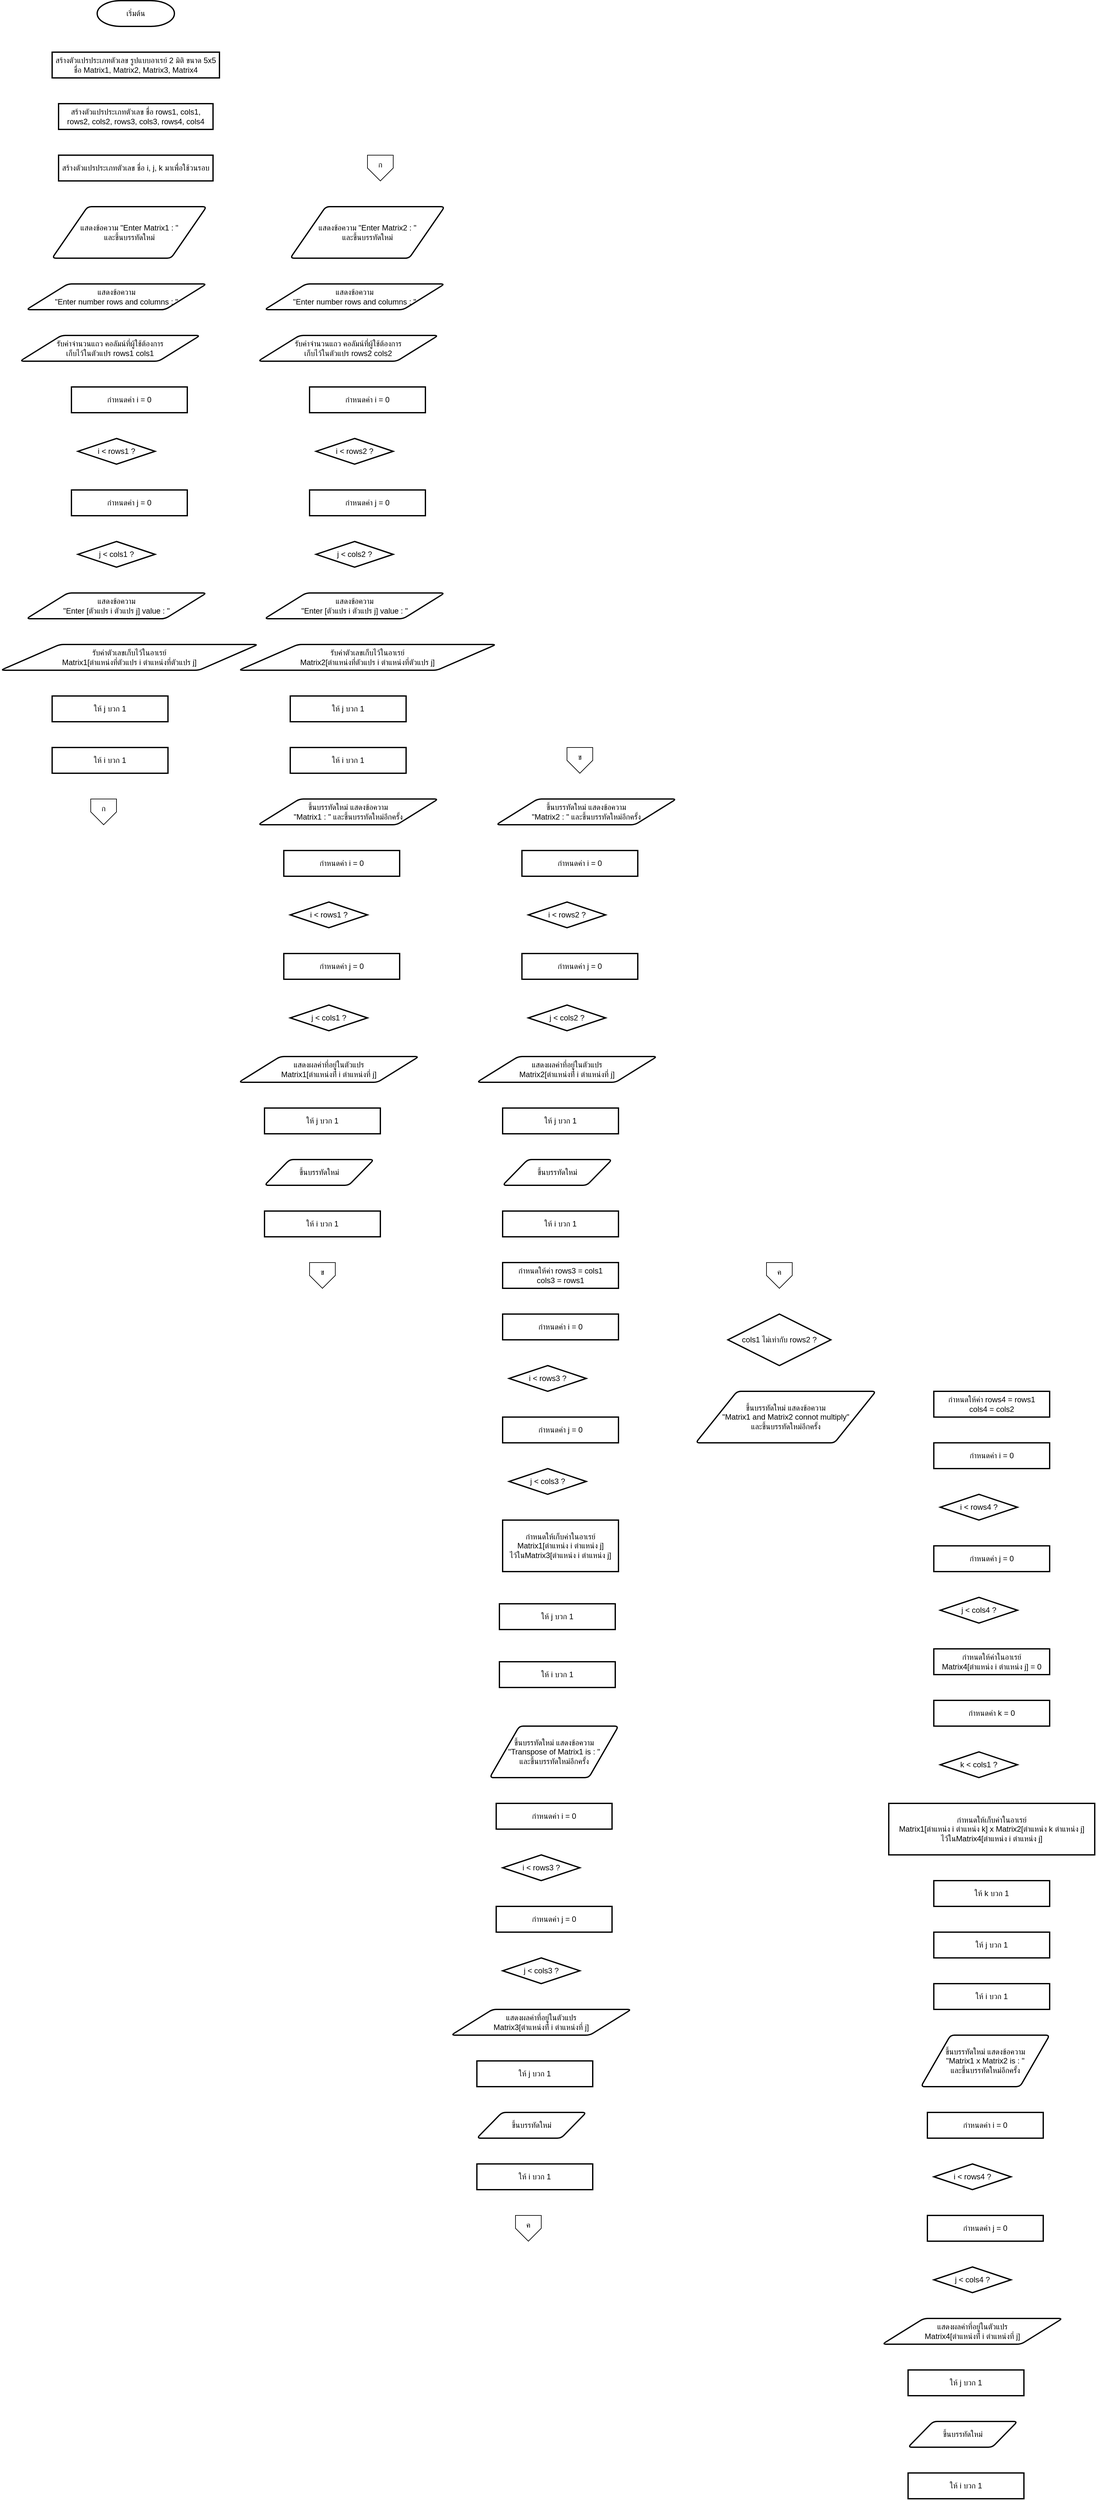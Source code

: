 <mxfile version="25.0.3">
  <diagram name="Page-1" id="VVBMkOrTxgWf7KlMhNJL">
    <mxGraphModel dx="1197" dy="468" grid="1" gridSize="10" guides="1" tooltips="1" connect="1" arrows="1" fold="1" page="1" pageScale="1" pageWidth="850" pageHeight="1100" math="0" shadow="0">
      <root>
        <mxCell id="0" />
        <mxCell id="1" parent="0" />
        <mxCell id="CFk_xsP78PV8OFuylaRM-1" value="เริ่มต้น" style="strokeWidth=2;html=1;shape=mxgraph.flowchart.terminator;whiteSpace=wrap;" vertex="1" parent="1">
          <mxGeometry x="190" y="40" width="120" height="40" as="geometry" />
        </mxCell>
        <mxCell id="CFk_xsP78PV8OFuylaRM-2" value="สร้างตัวแปรประเภทตัวเลข รูปแบบอาเรย์ 2 มิติ ขนาด 5x5 ชื่อ Matrix1, Matrix2, Matrix3, Matrix4" style="rounded=1;whiteSpace=wrap;html=1;absoluteArcSize=1;arcSize=0;strokeWidth=2;" vertex="1" parent="1">
          <mxGeometry x="120" y="120" width="260" height="40" as="geometry" />
        </mxCell>
        <mxCell id="CFk_xsP78PV8OFuylaRM-3" value="สร้างตัวแปรประเภทตัวเลข ชื่อ rows1, cols1, rows2, cols2, rows3, cols3, rows4, cols4" style="rounded=1;whiteSpace=wrap;html=1;absoluteArcSize=1;arcSize=0;strokeWidth=2;" vertex="1" parent="1">
          <mxGeometry x="130" y="200" width="240" height="40" as="geometry" />
        </mxCell>
        <mxCell id="CFk_xsP78PV8OFuylaRM-4" value="สร้างตัวแปรประเภทตัวเลข ชื่อ i, j, k มาเพื่อใช้วนรอบ" style="rounded=1;whiteSpace=wrap;html=1;absoluteArcSize=1;arcSize=0;strokeWidth=2;" vertex="1" parent="1">
          <mxGeometry x="130" y="280" width="240" height="40" as="geometry" />
        </mxCell>
        <mxCell id="CFk_xsP78PV8OFuylaRM-5" value="แสดงข้อความ &quot;Enter Matrix1 :&amp;nbsp;&quot;&lt;div&gt;และขึ้นบรรทัดใหม่&lt;/div&gt;" style="shape=parallelogram;html=1;strokeWidth=2;perimeter=parallelogramPerimeter;whiteSpace=wrap;rounded=1;arcSize=12;size=0.23;" vertex="1" parent="1">
          <mxGeometry x="120" y="360" width="240" height="80" as="geometry" />
        </mxCell>
        <mxCell id="CFk_xsP78PV8OFuylaRM-6" value="แสดงข้อความ&lt;div&gt;&quot;Enter number rows and columns :&amp;nbsp;&quot;&lt;br&gt;&lt;/div&gt;" style="shape=parallelogram;html=1;strokeWidth=2;perimeter=parallelogramPerimeter;whiteSpace=wrap;rounded=1;arcSize=12;size=0.23;" vertex="1" parent="1">
          <mxGeometry x="80" y="480" width="280" height="40" as="geometry" />
        </mxCell>
        <mxCell id="CFk_xsP78PV8OFuylaRM-7" value="&lt;div&gt;รับค่าจำนวนแถว คอลัมน์ที่ผู้ใช้ต้องการ&lt;/div&gt;&lt;div&gt;เก็บไว้ในตัวแปร rows1 cols1&lt;/div&gt;" style="shape=parallelogram;html=1;strokeWidth=2;perimeter=parallelogramPerimeter;whiteSpace=wrap;rounded=1;arcSize=12;size=0.23;" vertex="1" parent="1">
          <mxGeometry x="70" y="560" width="280" height="40" as="geometry" />
        </mxCell>
        <mxCell id="CFk_xsP78PV8OFuylaRM-8" value="i &amp;lt; rows1 ?" style="strokeWidth=2;html=1;shape=mxgraph.flowchart.decision;whiteSpace=wrap;" vertex="1" parent="1">
          <mxGeometry x="160" y="720" width="120" height="40" as="geometry" />
        </mxCell>
        <mxCell id="CFk_xsP78PV8OFuylaRM-9" value="กำหนดค่า i = 0" style="rounded=1;whiteSpace=wrap;html=1;absoluteArcSize=1;arcSize=0;strokeWidth=2;" vertex="1" parent="1">
          <mxGeometry x="150" y="640" width="180" height="40" as="geometry" />
        </mxCell>
        <mxCell id="CFk_xsP78PV8OFuylaRM-10" value="j &amp;lt; cols1 ?" style="strokeWidth=2;html=1;shape=mxgraph.flowchart.decision;whiteSpace=wrap;" vertex="1" parent="1">
          <mxGeometry x="160" y="880" width="120" height="40" as="geometry" />
        </mxCell>
        <mxCell id="CFk_xsP78PV8OFuylaRM-11" value="กำหนดค่า j = 0" style="rounded=1;whiteSpace=wrap;html=1;absoluteArcSize=1;arcSize=0;strokeWidth=2;" vertex="1" parent="1">
          <mxGeometry x="150" y="800" width="180" height="40" as="geometry" />
        </mxCell>
        <mxCell id="CFk_xsP78PV8OFuylaRM-12" value="&lt;div&gt;แสดงข้อความ&lt;/div&gt;&lt;div&gt;&quot;Enter [ตัวแปร i ตัวแปร j] value : &quot;&lt;/div&gt;" style="shape=parallelogram;html=1;strokeWidth=2;perimeter=parallelogramPerimeter;whiteSpace=wrap;rounded=1;arcSize=12;size=0.23;" vertex="1" parent="1">
          <mxGeometry x="80" y="960" width="280" height="40" as="geometry" />
        </mxCell>
        <mxCell id="CFk_xsP78PV8OFuylaRM-13" value="&lt;div&gt;รับค่าตัวเลขเก็บไว้ในอาเรย์&lt;/div&gt;&lt;div&gt;Matrix1[ตำแหน่งที่ตัวแปร i ตำแหน่งที่ตัวแปร j]&lt;/div&gt;" style="shape=parallelogram;html=1;strokeWidth=2;perimeter=parallelogramPerimeter;whiteSpace=wrap;rounded=1;arcSize=12;size=0.23;" vertex="1" parent="1">
          <mxGeometry x="40" y="1040" width="400" height="40" as="geometry" />
        </mxCell>
        <mxCell id="CFk_xsP78PV8OFuylaRM-14" value="ให้ j บวก 1" style="rounded=1;whiteSpace=wrap;html=1;absoluteArcSize=1;arcSize=0;strokeWidth=2;" vertex="1" parent="1">
          <mxGeometry x="120" y="1120" width="180" height="40" as="geometry" />
        </mxCell>
        <mxCell id="CFk_xsP78PV8OFuylaRM-15" value="ให้ i บวก 1" style="rounded=1;whiteSpace=wrap;html=1;absoluteArcSize=1;arcSize=0;strokeWidth=2;" vertex="1" parent="1">
          <mxGeometry x="120" y="1200" width="180" height="40" as="geometry" />
        </mxCell>
        <mxCell id="CFk_xsP78PV8OFuylaRM-22" value="แสดงข้อความ &quot;Enter Matrix2 :&amp;nbsp;&quot;&lt;div&gt;และขึ้นบรรทัดใหม่&lt;/div&gt;" style="shape=parallelogram;html=1;strokeWidth=2;perimeter=parallelogramPerimeter;whiteSpace=wrap;rounded=1;arcSize=12;size=0.23;" vertex="1" parent="1">
          <mxGeometry x="490" y="360" width="240" height="80" as="geometry" />
        </mxCell>
        <mxCell id="CFk_xsP78PV8OFuylaRM-23" value="แสดงข้อความ&lt;div&gt;&quot;Enter number rows and columns :&amp;nbsp;&quot;&lt;br&gt;&lt;/div&gt;" style="shape=parallelogram;html=1;strokeWidth=2;perimeter=parallelogramPerimeter;whiteSpace=wrap;rounded=1;arcSize=12;size=0.23;" vertex="1" parent="1">
          <mxGeometry x="450" y="480" width="280" height="40" as="geometry" />
        </mxCell>
        <mxCell id="CFk_xsP78PV8OFuylaRM-24" value="&lt;div&gt;รับค่าจำนวนแถว คอลัมน์ที่ผู้ใช้ต้องการ&lt;/div&gt;&lt;div&gt;เก็บไว้ในตัวแปร rows2 cols2&lt;/div&gt;" style="shape=parallelogram;html=1;strokeWidth=2;perimeter=parallelogramPerimeter;whiteSpace=wrap;rounded=1;arcSize=12;size=0.23;" vertex="1" parent="1">
          <mxGeometry x="440" y="560" width="280" height="40" as="geometry" />
        </mxCell>
        <mxCell id="CFk_xsP78PV8OFuylaRM-25" value="i &amp;lt; rows2 ?" style="strokeWidth=2;html=1;shape=mxgraph.flowchart.decision;whiteSpace=wrap;" vertex="1" parent="1">
          <mxGeometry x="530" y="720" width="120" height="40" as="geometry" />
        </mxCell>
        <mxCell id="CFk_xsP78PV8OFuylaRM-26" value="กำหนดค่า i = 0" style="rounded=1;whiteSpace=wrap;html=1;absoluteArcSize=1;arcSize=0;strokeWidth=2;" vertex="1" parent="1">
          <mxGeometry x="520" y="640" width="180" height="40" as="geometry" />
        </mxCell>
        <mxCell id="CFk_xsP78PV8OFuylaRM-27" value="j &amp;lt; cols2 ?" style="strokeWidth=2;html=1;shape=mxgraph.flowchart.decision;whiteSpace=wrap;" vertex="1" parent="1">
          <mxGeometry x="530" y="880" width="120" height="40" as="geometry" />
        </mxCell>
        <mxCell id="CFk_xsP78PV8OFuylaRM-28" value="กำหนดค่า j = 0" style="rounded=1;whiteSpace=wrap;html=1;absoluteArcSize=1;arcSize=0;strokeWidth=2;" vertex="1" parent="1">
          <mxGeometry x="520" y="800" width="180" height="40" as="geometry" />
        </mxCell>
        <mxCell id="CFk_xsP78PV8OFuylaRM-29" value="&lt;div&gt;แสดงข้อความ&lt;/div&gt;&lt;div&gt;&quot;Enter [ตัวแปร i ตัวแปร j] value : &quot;&lt;/div&gt;" style="shape=parallelogram;html=1;strokeWidth=2;perimeter=parallelogramPerimeter;whiteSpace=wrap;rounded=1;arcSize=12;size=0.23;" vertex="1" parent="1">
          <mxGeometry x="450" y="960" width="280" height="40" as="geometry" />
        </mxCell>
        <mxCell id="CFk_xsP78PV8OFuylaRM-30" value="&lt;div&gt;รับค่าตัวเลขเก็บไว้ในอาเรย์&lt;/div&gt;&lt;div&gt;Matrix2[ตำแหน่งที่ตัวแปร i ตำแหน่งที่ตัวแปร j]&lt;/div&gt;" style="shape=parallelogram;html=1;strokeWidth=2;perimeter=parallelogramPerimeter;whiteSpace=wrap;rounded=1;arcSize=12;size=0.23;" vertex="1" parent="1">
          <mxGeometry x="410" y="1040" width="400" height="40" as="geometry" />
        </mxCell>
        <mxCell id="CFk_xsP78PV8OFuylaRM-31" value="ให้ j บวก 1" style="rounded=1;whiteSpace=wrap;html=1;absoluteArcSize=1;arcSize=0;strokeWidth=2;" vertex="1" parent="1">
          <mxGeometry x="490" y="1120" width="180" height="40" as="geometry" />
        </mxCell>
        <mxCell id="CFk_xsP78PV8OFuylaRM-32" value="ให้ i บวก 1" style="rounded=1;whiteSpace=wrap;html=1;absoluteArcSize=1;arcSize=0;strokeWidth=2;" vertex="1" parent="1">
          <mxGeometry x="490" y="1200" width="180" height="40" as="geometry" />
        </mxCell>
        <mxCell id="CFk_xsP78PV8OFuylaRM-33" value="" style="group" vertex="1" connectable="0" parent="1">
          <mxGeometry x="600" y="280" width="60" height="40" as="geometry" />
        </mxCell>
        <mxCell id="CFk_xsP78PV8OFuylaRM-20" value="" style="verticalLabelPosition=bottom;verticalAlign=top;html=1;shape=offPageConnector;rounded=0;size=0.5;" vertex="1" parent="CFk_xsP78PV8OFuylaRM-33">
          <mxGeometry x="10" width="40" height="40" as="geometry" />
        </mxCell>
        <mxCell id="CFk_xsP78PV8OFuylaRM-21" value="ก" style="text;strokeColor=none;align=center;fillColor=none;html=1;verticalAlign=middle;whiteSpace=wrap;rounded=0;" vertex="1" parent="CFk_xsP78PV8OFuylaRM-33">
          <mxGeometry width="60" height="30" as="geometry" />
        </mxCell>
        <mxCell id="CFk_xsP78PV8OFuylaRM-34" value="" style="group" vertex="1" connectable="0" parent="1">
          <mxGeometry x="170" y="1280" width="60" height="40" as="geometry" />
        </mxCell>
        <mxCell id="CFk_xsP78PV8OFuylaRM-16" value="" style="verticalLabelPosition=bottom;verticalAlign=top;html=1;shape=offPageConnector;rounded=0;size=0.5;" vertex="1" parent="CFk_xsP78PV8OFuylaRM-34">
          <mxGeometry x="10" width="40" height="40" as="geometry" />
        </mxCell>
        <mxCell id="CFk_xsP78PV8OFuylaRM-19" value="ก" style="text;strokeColor=none;align=center;fillColor=none;html=1;verticalAlign=middle;whiteSpace=wrap;rounded=0;" vertex="1" parent="CFk_xsP78PV8OFuylaRM-34">
          <mxGeometry width="60" height="30" as="geometry" />
        </mxCell>
        <mxCell id="CFk_xsP78PV8OFuylaRM-35" value="&lt;div&gt;ขึ้นบรรทัดใหม่ แสดงข้อความ&lt;/div&gt;&lt;div&gt;&quot;Matrix1 :&amp;nbsp;&quot; และขึ้นบรรทัดใหม่อีกครั้ง&lt;/div&gt;" style="shape=parallelogram;html=1;strokeWidth=2;perimeter=parallelogramPerimeter;whiteSpace=wrap;rounded=1;arcSize=12;size=0.23;" vertex="1" parent="1">
          <mxGeometry x="440" y="1280" width="280" height="40" as="geometry" />
        </mxCell>
        <mxCell id="CFk_xsP78PV8OFuylaRM-36" value="i &amp;lt; rows1 ?" style="strokeWidth=2;html=1;shape=mxgraph.flowchart.decision;whiteSpace=wrap;" vertex="1" parent="1">
          <mxGeometry x="490" y="1440" width="120" height="40" as="geometry" />
        </mxCell>
        <mxCell id="CFk_xsP78PV8OFuylaRM-37" value="กำหนดค่า i = 0" style="rounded=1;whiteSpace=wrap;html=1;absoluteArcSize=1;arcSize=0;strokeWidth=2;" vertex="1" parent="1">
          <mxGeometry x="480" y="1360" width="180" height="40" as="geometry" />
        </mxCell>
        <mxCell id="CFk_xsP78PV8OFuylaRM-38" value="j &amp;lt; cols1 ?" style="strokeWidth=2;html=1;shape=mxgraph.flowchart.decision;whiteSpace=wrap;" vertex="1" parent="1">
          <mxGeometry x="490" y="1600" width="120" height="40" as="geometry" />
        </mxCell>
        <mxCell id="CFk_xsP78PV8OFuylaRM-39" value="กำหนดค่า j = 0" style="rounded=1;whiteSpace=wrap;html=1;absoluteArcSize=1;arcSize=0;strokeWidth=2;" vertex="1" parent="1">
          <mxGeometry x="480" y="1520" width="180" height="40" as="geometry" />
        </mxCell>
        <mxCell id="CFk_xsP78PV8OFuylaRM-40" value="&lt;div&gt;แสดงผลค่าที่อยู่ในตัวแปร&lt;/div&gt;&lt;div&gt;Matrix1[ตำแหน่งที่่ i ตำแหน่งที่ j]&lt;br&gt;&lt;/div&gt;" style="shape=parallelogram;html=1;strokeWidth=2;perimeter=parallelogramPerimeter;whiteSpace=wrap;rounded=1;arcSize=12;size=0.23;" vertex="1" parent="1">
          <mxGeometry x="410" y="1680" width="280" height="40" as="geometry" />
        </mxCell>
        <mxCell id="CFk_xsP78PV8OFuylaRM-42" value="ให้ j บวก 1" style="rounded=1;whiteSpace=wrap;html=1;absoluteArcSize=1;arcSize=0;strokeWidth=2;" vertex="1" parent="1">
          <mxGeometry x="450" y="1760" width="180" height="40" as="geometry" />
        </mxCell>
        <mxCell id="CFk_xsP78PV8OFuylaRM-43" value="ให้ i บวก 1" style="rounded=1;whiteSpace=wrap;html=1;absoluteArcSize=1;arcSize=0;strokeWidth=2;" vertex="1" parent="1">
          <mxGeometry x="450" y="1920" width="180" height="40" as="geometry" />
        </mxCell>
        <mxCell id="CFk_xsP78PV8OFuylaRM-44" value="&lt;div&gt;ขึ้นบรรทัดใหม่&lt;/div&gt;" style="shape=parallelogram;html=1;strokeWidth=2;perimeter=parallelogramPerimeter;whiteSpace=wrap;rounded=1;arcSize=12;size=0.23;" vertex="1" parent="1">
          <mxGeometry x="450" y="1840" width="170" height="40" as="geometry" />
        </mxCell>
        <mxCell id="CFk_xsP78PV8OFuylaRM-45" value="" style="group" vertex="1" connectable="0" parent="1">
          <mxGeometry x="510" y="2000" width="60" height="40" as="geometry" />
        </mxCell>
        <mxCell id="CFk_xsP78PV8OFuylaRM-46" value="" style="verticalLabelPosition=bottom;verticalAlign=top;html=1;shape=offPageConnector;rounded=0;size=0.5;" vertex="1" parent="CFk_xsP78PV8OFuylaRM-45">
          <mxGeometry x="10" width="40" height="40" as="geometry" />
        </mxCell>
        <mxCell id="CFk_xsP78PV8OFuylaRM-47" value="ข" style="text;strokeColor=none;align=center;fillColor=none;html=1;verticalAlign=middle;whiteSpace=wrap;rounded=0;" vertex="1" parent="CFk_xsP78PV8OFuylaRM-45">
          <mxGeometry width="60" height="30" as="geometry" />
        </mxCell>
        <mxCell id="CFk_xsP78PV8OFuylaRM-48" value="" style="group" vertex="1" connectable="0" parent="1">
          <mxGeometry x="910" y="1200" width="60" height="40" as="geometry" />
        </mxCell>
        <mxCell id="CFk_xsP78PV8OFuylaRM-49" value="" style="verticalLabelPosition=bottom;verticalAlign=top;html=1;shape=offPageConnector;rounded=0;size=0.5;" vertex="1" parent="CFk_xsP78PV8OFuylaRM-48">
          <mxGeometry x="10" width="40" height="40" as="geometry" />
        </mxCell>
        <mxCell id="CFk_xsP78PV8OFuylaRM-50" value="ข" style="text;strokeColor=none;align=center;fillColor=none;html=1;verticalAlign=middle;whiteSpace=wrap;rounded=0;" vertex="1" parent="CFk_xsP78PV8OFuylaRM-48">
          <mxGeometry width="60" height="30" as="geometry" />
        </mxCell>
        <mxCell id="CFk_xsP78PV8OFuylaRM-51" value="&lt;div&gt;ขึ้นบรรทัดใหม่ แสดงข้อความ&lt;/div&gt;&lt;div&gt;&quot;Matrix2 :&amp;nbsp;&quot; และขึ้นบรรทัดใหม่อีกครั้ง&lt;/div&gt;" style="shape=parallelogram;html=1;strokeWidth=2;perimeter=parallelogramPerimeter;whiteSpace=wrap;rounded=1;arcSize=12;size=0.23;" vertex="1" parent="1">
          <mxGeometry x="810" y="1280" width="280" height="40" as="geometry" />
        </mxCell>
        <mxCell id="CFk_xsP78PV8OFuylaRM-52" value="i &amp;lt; rows2 ?" style="strokeWidth=2;html=1;shape=mxgraph.flowchart.decision;whiteSpace=wrap;" vertex="1" parent="1">
          <mxGeometry x="860" y="1440" width="120" height="40" as="geometry" />
        </mxCell>
        <mxCell id="CFk_xsP78PV8OFuylaRM-53" value="กำหนดค่า i = 0" style="rounded=1;whiteSpace=wrap;html=1;absoluteArcSize=1;arcSize=0;strokeWidth=2;" vertex="1" parent="1">
          <mxGeometry x="850" y="1360" width="180" height="40" as="geometry" />
        </mxCell>
        <mxCell id="CFk_xsP78PV8OFuylaRM-54" value="j &amp;lt; cols2 ?" style="strokeWidth=2;html=1;shape=mxgraph.flowchart.decision;whiteSpace=wrap;" vertex="1" parent="1">
          <mxGeometry x="860" y="1600" width="120" height="40" as="geometry" />
        </mxCell>
        <mxCell id="CFk_xsP78PV8OFuylaRM-55" value="กำหนดค่า j = 0" style="rounded=1;whiteSpace=wrap;html=1;absoluteArcSize=1;arcSize=0;strokeWidth=2;" vertex="1" parent="1">
          <mxGeometry x="850" y="1520" width="180" height="40" as="geometry" />
        </mxCell>
        <mxCell id="CFk_xsP78PV8OFuylaRM-56" value="&lt;div&gt;แสดงผลค่าที่อยู่ในตัวแปร&lt;/div&gt;&lt;div&gt;Matrix2[ตำแหน่งที่่ i ตำแหน่งที่ j]&lt;br&gt;&lt;/div&gt;" style="shape=parallelogram;html=1;strokeWidth=2;perimeter=parallelogramPerimeter;whiteSpace=wrap;rounded=1;arcSize=12;size=0.23;" vertex="1" parent="1">
          <mxGeometry x="780" y="1680" width="280" height="40" as="geometry" />
        </mxCell>
        <mxCell id="CFk_xsP78PV8OFuylaRM-57" value="ให้ j บวก 1" style="rounded=1;whiteSpace=wrap;html=1;absoluteArcSize=1;arcSize=0;strokeWidth=2;" vertex="1" parent="1">
          <mxGeometry x="820" y="1760" width="180" height="40" as="geometry" />
        </mxCell>
        <mxCell id="CFk_xsP78PV8OFuylaRM-58" value="ให้ i บวก 1" style="rounded=1;whiteSpace=wrap;html=1;absoluteArcSize=1;arcSize=0;strokeWidth=2;" vertex="1" parent="1">
          <mxGeometry x="820" y="1920" width="180" height="40" as="geometry" />
        </mxCell>
        <mxCell id="CFk_xsP78PV8OFuylaRM-59" value="&lt;div&gt;ขึ้นบรรทัดใหม่&lt;/div&gt;" style="shape=parallelogram;html=1;strokeWidth=2;perimeter=parallelogramPerimeter;whiteSpace=wrap;rounded=1;arcSize=12;size=0.23;" vertex="1" parent="1">
          <mxGeometry x="820" y="1840" width="170" height="40" as="geometry" />
        </mxCell>
        <mxCell id="CFk_xsP78PV8OFuylaRM-60" value="กำหนดให้ค่า rows3 = cols1&lt;div&gt;cols3 = rows1&lt;/div&gt;" style="rounded=1;whiteSpace=wrap;html=1;absoluteArcSize=1;arcSize=0;strokeWidth=2;" vertex="1" parent="1">
          <mxGeometry x="820" y="2000" width="180" height="40" as="geometry" />
        </mxCell>
        <mxCell id="CFk_xsP78PV8OFuylaRM-61" value="i &amp;lt; rows3 ?" style="strokeWidth=2;html=1;shape=mxgraph.flowchart.decision;whiteSpace=wrap;" vertex="1" parent="1">
          <mxGeometry x="830" y="2160" width="120" height="40" as="geometry" />
        </mxCell>
        <mxCell id="CFk_xsP78PV8OFuylaRM-62" value="กำหนดค่า i = 0" style="rounded=1;whiteSpace=wrap;html=1;absoluteArcSize=1;arcSize=0;strokeWidth=2;" vertex="1" parent="1">
          <mxGeometry x="820" y="2080" width="180" height="40" as="geometry" />
        </mxCell>
        <mxCell id="CFk_xsP78PV8OFuylaRM-63" value="j &amp;lt; cols3 ?" style="strokeWidth=2;html=1;shape=mxgraph.flowchart.decision;whiteSpace=wrap;" vertex="1" parent="1">
          <mxGeometry x="830" y="2320" width="120" height="40" as="geometry" />
        </mxCell>
        <mxCell id="CFk_xsP78PV8OFuylaRM-64" value="กำหนดค่า j = 0" style="rounded=1;whiteSpace=wrap;html=1;absoluteArcSize=1;arcSize=0;strokeWidth=2;" vertex="1" parent="1">
          <mxGeometry x="820" y="2240" width="180" height="40" as="geometry" />
        </mxCell>
        <mxCell id="CFk_xsP78PV8OFuylaRM-66" value="ให้ j บวก 1" style="rounded=1;whiteSpace=wrap;html=1;absoluteArcSize=1;arcSize=0;strokeWidth=2;" vertex="1" parent="1">
          <mxGeometry x="815" y="2530" width="180" height="40" as="geometry" />
        </mxCell>
        <mxCell id="CFk_xsP78PV8OFuylaRM-67" value="ให้ i บวก 1" style="rounded=1;whiteSpace=wrap;html=1;absoluteArcSize=1;arcSize=0;strokeWidth=2;" vertex="1" parent="1">
          <mxGeometry x="815" y="2620" width="180" height="40" as="geometry" />
        </mxCell>
        <mxCell id="CFk_xsP78PV8OFuylaRM-69" value="กำหนดให้เก็บค่าในอาเรย์&lt;div&gt;Matrix1[ตำแหน่ง i ตำแหน่ง j]&lt;br&gt;&lt;div&gt;ไว้ในMatrix3[ตำแหน่ง i ตำแหน่ง j]&lt;/div&gt;&lt;/div&gt;" style="rounded=1;whiteSpace=wrap;html=1;absoluteArcSize=1;arcSize=0;strokeWidth=2;" vertex="1" parent="1">
          <mxGeometry x="820" y="2400" width="180" height="80" as="geometry" />
        </mxCell>
        <mxCell id="CFk_xsP78PV8OFuylaRM-71" value="&lt;div&gt;ขึ้นบรรทัดใหม่ แสดงข้อความ&lt;/div&gt;&lt;div&gt;&quot;Transpose of Matrix1 is :&amp;nbsp;&quot;&lt;/div&gt;&lt;div&gt;และขึ้นบรรทัดใหม่อีกครั้ง&lt;/div&gt;" style="shape=parallelogram;html=1;strokeWidth=2;perimeter=parallelogramPerimeter;whiteSpace=wrap;rounded=1;arcSize=12;size=0.23;" vertex="1" parent="1">
          <mxGeometry x="800" y="2720" width="200" height="80" as="geometry" />
        </mxCell>
        <mxCell id="CFk_xsP78PV8OFuylaRM-72" value="i &amp;lt; rows3 ?" style="strokeWidth=2;html=1;shape=mxgraph.flowchart.decision;whiteSpace=wrap;" vertex="1" parent="1">
          <mxGeometry x="820" y="2920" width="120" height="40" as="geometry" />
        </mxCell>
        <mxCell id="CFk_xsP78PV8OFuylaRM-73" value="กำหนดค่า i = 0" style="rounded=1;whiteSpace=wrap;html=1;absoluteArcSize=1;arcSize=0;strokeWidth=2;" vertex="1" parent="1">
          <mxGeometry x="810" y="2840" width="180" height="40" as="geometry" />
        </mxCell>
        <mxCell id="CFk_xsP78PV8OFuylaRM-74" value="j &amp;lt; cols3 ?" style="strokeWidth=2;html=1;shape=mxgraph.flowchart.decision;whiteSpace=wrap;" vertex="1" parent="1">
          <mxGeometry x="820" y="3080" width="120" height="40" as="geometry" />
        </mxCell>
        <mxCell id="CFk_xsP78PV8OFuylaRM-75" value="กำหนดค่า j = 0" style="rounded=1;whiteSpace=wrap;html=1;absoluteArcSize=1;arcSize=0;strokeWidth=2;" vertex="1" parent="1">
          <mxGeometry x="810" y="3000" width="180" height="40" as="geometry" />
        </mxCell>
        <mxCell id="CFk_xsP78PV8OFuylaRM-76" value="&lt;div&gt;แสดงผลค่าที่อยู่ในตัวแปร&lt;/div&gt;&lt;div&gt;Matrix3[ตำแหน่งที่่ i ตำแหน่งที่ j]&lt;br&gt;&lt;/div&gt;" style="shape=parallelogram;html=1;strokeWidth=2;perimeter=parallelogramPerimeter;whiteSpace=wrap;rounded=1;arcSize=12;size=0.23;" vertex="1" parent="1">
          <mxGeometry x="740" y="3160" width="280" height="40" as="geometry" />
        </mxCell>
        <mxCell id="CFk_xsP78PV8OFuylaRM-77" value="ให้ j บวก 1" style="rounded=1;whiteSpace=wrap;html=1;absoluteArcSize=1;arcSize=0;strokeWidth=2;" vertex="1" parent="1">
          <mxGeometry x="780" y="3240" width="180" height="40" as="geometry" />
        </mxCell>
        <mxCell id="CFk_xsP78PV8OFuylaRM-78" value="ให้ i บวก 1" style="rounded=1;whiteSpace=wrap;html=1;absoluteArcSize=1;arcSize=0;strokeWidth=2;" vertex="1" parent="1">
          <mxGeometry x="780" y="3400" width="180" height="40" as="geometry" />
        </mxCell>
        <mxCell id="CFk_xsP78PV8OFuylaRM-79" value="&lt;div&gt;ขึ้นบรรทัดใหม่&lt;/div&gt;" style="shape=parallelogram;html=1;strokeWidth=2;perimeter=parallelogramPerimeter;whiteSpace=wrap;rounded=1;arcSize=12;size=0.23;" vertex="1" parent="1">
          <mxGeometry x="780" y="3320" width="170" height="40" as="geometry" />
        </mxCell>
        <mxCell id="CFk_xsP78PV8OFuylaRM-83" value="" style="group" vertex="1" connectable="0" parent="1">
          <mxGeometry x="830" y="3480" width="60" height="40" as="geometry" />
        </mxCell>
        <mxCell id="CFk_xsP78PV8OFuylaRM-84" value="" style="verticalLabelPosition=bottom;verticalAlign=top;html=1;shape=offPageConnector;rounded=0;size=0.5;" vertex="1" parent="CFk_xsP78PV8OFuylaRM-83">
          <mxGeometry x="10" width="40" height="40" as="geometry" />
        </mxCell>
        <mxCell id="CFk_xsP78PV8OFuylaRM-85" value="ค" style="text;strokeColor=none;align=center;fillColor=none;html=1;verticalAlign=middle;whiteSpace=wrap;rounded=0;" vertex="1" parent="CFk_xsP78PV8OFuylaRM-83">
          <mxGeometry width="60" height="30" as="geometry" />
        </mxCell>
        <mxCell id="CFk_xsP78PV8OFuylaRM-86" value="" style="group" vertex="1" connectable="0" parent="1">
          <mxGeometry x="1220" y="2000" width="60" height="40" as="geometry" />
        </mxCell>
        <mxCell id="CFk_xsP78PV8OFuylaRM-87" value="" style="verticalLabelPosition=bottom;verticalAlign=top;html=1;shape=offPageConnector;rounded=0;size=0.5;" vertex="1" parent="CFk_xsP78PV8OFuylaRM-86">
          <mxGeometry x="10" width="40" height="40" as="geometry" />
        </mxCell>
        <mxCell id="CFk_xsP78PV8OFuylaRM-88" value="ค" style="text;strokeColor=none;align=center;fillColor=none;html=1;verticalAlign=middle;whiteSpace=wrap;rounded=0;" vertex="1" parent="CFk_xsP78PV8OFuylaRM-86">
          <mxGeometry width="60" height="30" as="geometry" />
        </mxCell>
        <mxCell id="CFk_xsP78PV8OFuylaRM-89" value="cols1 ไม่เท่ากับ rows2 ?" style="strokeWidth=2;html=1;shape=mxgraph.flowchart.decision;whiteSpace=wrap;" vertex="1" parent="1">
          <mxGeometry x="1170" y="2080" width="160" height="80" as="geometry" />
        </mxCell>
        <mxCell id="CFk_xsP78PV8OFuylaRM-90" value="&lt;div&gt;ขึ้นบรรทัดใหม่ แสดงข้อความ&lt;/div&gt;&lt;div&gt;&quot;Matrix1 and Matrix2 connot multiply&quot;&lt;/div&gt;&lt;div&gt;และขึ้นบรรทัดใหม่อีกครั้ง&lt;/div&gt;" style="shape=parallelogram;html=1;strokeWidth=2;perimeter=parallelogramPerimeter;whiteSpace=wrap;rounded=1;arcSize=12;size=0.23;" vertex="1" parent="1">
          <mxGeometry x="1120" y="2200" width="280" height="80" as="geometry" />
        </mxCell>
        <mxCell id="CFk_xsP78PV8OFuylaRM-91" value="กำหนดให้ค่า rows4 = rows1&lt;div&gt;cols4 = cols2&lt;/div&gt;" style="rounded=1;whiteSpace=wrap;html=1;absoluteArcSize=1;arcSize=0;strokeWidth=2;" vertex="1" parent="1">
          <mxGeometry x="1490" y="2200" width="180" height="40" as="geometry" />
        </mxCell>
        <mxCell id="CFk_xsP78PV8OFuylaRM-92" value="i &amp;lt; rows4 ?" style="strokeWidth=2;html=1;shape=mxgraph.flowchart.decision;whiteSpace=wrap;" vertex="1" parent="1">
          <mxGeometry x="1500" y="2360" width="120" height="40" as="geometry" />
        </mxCell>
        <mxCell id="CFk_xsP78PV8OFuylaRM-93" value="กำหนดค่า i = 0" style="rounded=1;whiteSpace=wrap;html=1;absoluteArcSize=1;arcSize=0;strokeWidth=2;" vertex="1" parent="1">
          <mxGeometry x="1490" y="2280" width="180" height="40" as="geometry" />
        </mxCell>
        <mxCell id="CFk_xsP78PV8OFuylaRM-94" value="j &amp;lt; cols4 ?" style="strokeWidth=2;html=1;shape=mxgraph.flowchart.decision;whiteSpace=wrap;" vertex="1" parent="1">
          <mxGeometry x="1500" y="2520" width="120" height="40" as="geometry" />
        </mxCell>
        <mxCell id="CFk_xsP78PV8OFuylaRM-95" value="กำหนดค่า j = 0" style="rounded=1;whiteSpace=wrap;html=1;absoluteArcSize=1;arcSize=0;strokeWidth=2;" vertex="1" parent="1">
          <mxGeometry x="1490" y="2440" width="180" height="40" as="geometry" />
        </mxCell>
        <mxCell id="CFk_xsP78PV8OFuylaRM-96" value="ให้ j บวก 1" style="rounded=1;whiteSpace=wrap;html=1;absoluteArcSize=1;arcSize=0;strokeWidth=2;" vertex="1" parent="1">
          <mxGeometry x="1490" y="3040" width="180" height="40" as="geometry" />
        </mxCell>
        <mxCell id="CFk_xsP78PV8OFuylaRM-97" value="ให้ i บวก 1" style="rounded=1;whiteSpace=wrap;html=1;absoluteArcSize=1;arcSize=0;strokeWidth=2;" vertex="1" parent="1">
          <mxGeometry x="1490" y="3120" width="180" height="40" as="geometry" />
        </mxCell>
        <mxCell id="CFk_xsP78PV8OFuylaRM-98" value="กำหนดให้ค่าในอาเรย์&lt;div&gt;Matrix4[ตำแหน่ง i ตำแหน่ง j] = 0&lt;/div&gt;" style="rounded=1;whiteSpace=wrap;html=1;absoluteArcSize=1;arcSize=0;strokeWidth=2;" vertex="1" parent="1">
          <mxGeometry x="1490" y="2600" width="180" height="40" as="geometry" />
        </mxCell>
        <mxCell id="CFk_xsP78PV8OFuylaRM-99" value="&lt;div&gt;ขึ้นบรรทัดใหม่ แสดงข้อความ&lt;/div&gt;&lt;div&gt;&quot;Matrix1 x Matrix2 is :&amp;nbsp;&quot;&lt;/div&gt;&lt;div&gt;และขึ้นบรรทัดใหม่อีกครั้ง&lt;/div&gt;" style="shape=parallelogram;html=1;strokeWidth=2;perimeter=parallelogramPerimeter;whiteSpace=wrap;rounded=1;arcSize=12;size=0.23;" vertex="1" parent="1">
          <mxGeometry x="1470" y="3200" width="200" height="80" as="geometry" />
        </mxCell>
        <mxCell id="CFk_xsP78PV8OFuylaRM-100" value="i &amp;lt; rows4 ?" style="strokeWidth=2;html=1;shape=mxgraph.flowchart.decision;whiteSpace=wrap;" vertex="1" parent="1">
          <mxGeometry x="1490" y="3400" width="120" height="40" as="geometry" />
        </mxCell>
        <mxCell id="CFk_xsP78PV8OFuylaRM-101" value="กำหนดค่า i = 0" style="rounded=1;whiteSpace=wrap;html=1;absoluteArcSize=1;arcSize=0;strokeWidth=2;" vertex="1" parent="1">
          <mxGeometry x="1480" y="3320" width="180" height="40" as="geometry" />
        </mxCell>
        <mxCell id="CFk_xsP78PV8OFuylaRM-102" value="j &amp;lt; cols4 ?" style="strokeWidth=2;html=1;shape=mxgraph.flowchart.decision;whiteSpace=wrap;" vertex="1" parent="1">
          <mxGeometry x="1490" y="3560" width="120" height="40" as="geometry" />
        </mxCell>
        <mxCell id="CFk_xsP78PV8OFuylaRM-103" value="กำหนดค่า j = 0" style="rounded=1;whiteSpace=wrap;html=1;absoluteArcSize=1;arcSize=0;strokeWidth=2;" vertex="1" parent="1">
          <mxGeometry x="1480" y="3480" width="180" height="40" as="geometry" />
        </mxCell>
        <mxCell id="CFk_xsP78PV8OFuylaRM-104" value="&lt;div&gt;แสดงผลค่าที่อยู่ในตัวแปร&lt;/div&gt;&lt;div&gt;Matrix4[ตำแหน่งที่่ i ตำแหน่งที่ j]&lt;br&gt;&lt;/div&gt;" style="shape=parallelogram;html=1;strokeWidth=2;perimeter=parallelogramPerimeter;whiteSpace=wrap;rounded=1;arcSize=12;size=0.23;" vertex="1" parent="1">
          <mxGeometry x="1410" y="3640" width="280" height="40" as="geometry" />
        </mxCell>
        <mxCell id="CFk_xsP78PV8OFuylaRM-105" value="ให้ j บวก 1" style="rounded=1;whiteSpace=wrap;html=1;absoluteArcSize=1;arcSize=0;strokeWidth=2;" vertex="1" parent="1">
          <mxGeometry x="1450" y="3720" width="180" height="40" as="geometry" />
        </mxCell>
        <mxCell id="CFk_xsP78PV8OFuylaRM-106" value="ให้ i บวก 1" style="rounded=1;whiteSpace=wrap;html=1;absoluteArcSize=1;arcSize=0;strokeWidth=2;" vertex="1" parent="1">
          <mxGeometry x="1450" y="3880" width="180" height="40" as="geometry" />
        </mxCell>
        <mxCell id="CFk_xsP78PV8OFuylaRM-107" value="&lt;div&gt;ขึ้นบรรทัดใหม่&lt;/div&gt;" style="shape=parallelogram;html=1;strokeWidth=2;perimeter=parallelogramPerimeter;whiteSpace=wrap;rounded=1;arcSize=12;size=0.23;" vertex="1" parent="1">
          <mxGeometry x="1450" y="3800" width="170" height="40" as="geometry" />
        </mxCell>
        <mxCell id="CFk_xsP78PV8OFuylaRM-108" value="กำหนดให้เก็บค่าในอาเรย์&lt;div&gt;Matrix1[ตำแหน่ง i ตำแหน่ง k] x Matrix2[ตำแหน่ง k ตำแหน่ง j]&lt;br&gt;&lt;div&gt;ไว้ในMatrix4[ตำแหน่ง i ตำแหน่ง j]&lt;/div&gt;&lt;/div&gt;" style="rounded=1;whiteSpace=wrap;html=1;absoluteArcSize=1;arcSize=0;strokeWidth=2;" vertex="1" parent="1">
          <mxGeometry x="1420" y="2840" width="320" height="80" as="geometry" />
        </mxCell>
        <mxCell id="CFk_xsP78PV8OFuylaRM-109" value="k &amp;lt; cols1 ?" style="strokeWidth=2;html=1;shape=mxgraph.flowchart.decision;whiteSpace=wrap;" vertex="1" parent="1">
          <mxGeometry x="1500" y="2760" width="120" height="40" as="geometry" />
        </mxCell>
        <mxCell id="CFk_xsP78PV8OFuylaRM-110" value="กำหนดค่า k = 0" style="rounded=1;whiteSpace=wrap;html=1;absoluteArcSize=1;arcSize=0;strokeWidth=2;" vertex="1" parent="1">
          <mxGeometry x="1490" y="2680" width="180" height="40" as="geometry" />
        </mxCell>
        <mxCell id="CFk_xsP78PV8OFuylaRM-113" value="ให้ k บวก 1" style="rounded=1;whiteSpace=wrap;html=1;absoluteArcSize=1;arcSize=0;strokeWidth=2;" vertex="1" parent="1">
          <mxGeometry x="1490" y="2960" width="180" height="40" as="geometry" />
        </mxCell>
      </root>
    </mxGraphModel>
  </diagram>
</mxfile>
